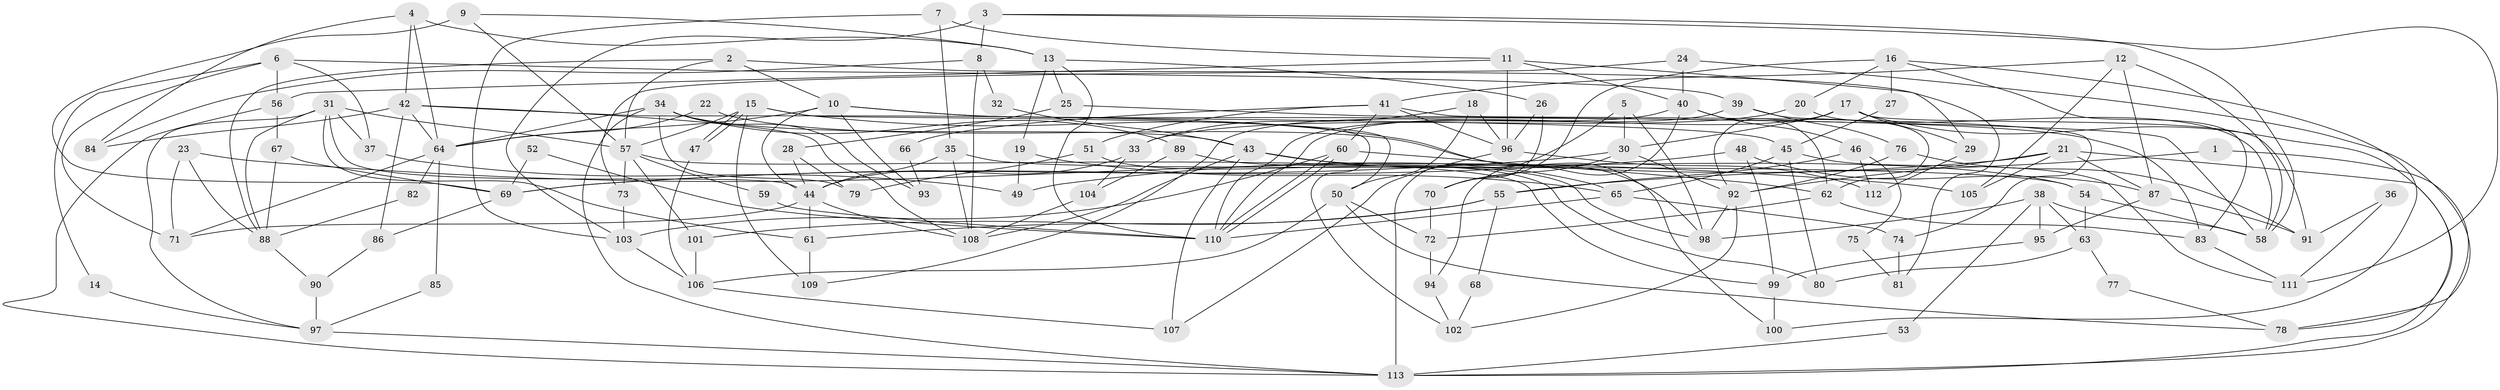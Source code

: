 // Generated by graph-tools (version 1.1) at 2025/15/03/09/25 04:15:09]
// undirected, 113 vertices, 226 edges
graph export_dot {
graph [start="1"]
  node [color=gray90,style=filled];
  1;
  2;
  3;
  4;
  5;
  6;
  7;
  8;
  9;
  10;
  11;
  12;
  13;
  14;
  15;
  16;
  17;
  18;
  19;
  20;
  21;
  22;
  23;
  24;
  25;
  26;
  27;
  28;
  29;
  30;
  31;
  32;
  33;
  34;
  35;
  36;
  37;
  38;
  39;
  40;
  41;
  42;
  43;
  44;
  45;
  46;
  47;
  48;
  49;
  50;
  51;
  52;
  53;
  54;
  55;
  56;
  57;
  58;
  59;
  60;
  61;
  62;
  63;
  64;
  65;
  66;
  67;
  68;
  69;
  70;
  71;
  72;
  73;
  74;
  75;
  76;
  77;
  78;
  79;
  80;
  81;
  82;
  83;
  84;
  85;
  86;
  87;
  88;
  89;
  90;
  91;
  92;
  93;
  94;
  95;
  96;
  97;
  98;
  99;
  100;
  101;
  102;
  103;
  104;
  105;
  106;
  107;
  108;
  109;
  110;
  111;
  112;
  113;
  1 -- 113;
  1 -- 55;
  2 -- 10;
  2 -- 57;
  2 -- 81;
  2 -- 88;
  3 -- 103;
  3 -- 58;
  3 -- 8;
  3 -- 111;
  4 -- 42;
  4 -- 64;
  4 -- 13;
  4 -- 84;
  5 -- 30;
  5 -- 113;
  5 -- 98;
  6 -- 56;
  6 -- 71;
  6 -- 14;
  6 -- 37;
  6 -- 39;
  7 -- 11;
  7 -- 35;
  7 -- 103;
  8 -- 108;
  8 -- 32;
  8 -- 84;
  9 -- 57;
  9 -- 13;
  9 -- 69;
  10 -- 45;
  10 -- 44;
  10 -- 64;
  10 -- 83;
  10 -- 93;
  11 -- 56;
  11 -- 29;
  11 -- 40;
  11 -- 96;
  12 -- 41;
  12 -- 87;
  12 -- 58;
  12 -- 105;
  13 -- 19;
  13 -- 25;
  13 -- 26;
  13 -- 110;
  14 -- 97;
  15 -- 57;
  15 -- 47;
  15 -- 47;
  15 -- 50;
  15 -- 100;
  15 -- 109;
  16 -- 100;
  16 -- 70;
  16 -- 20;
  16 -- 27;
  16 -- 83;
  17 -- 110;
  17 -- 92;
  17 -- 29;
  17 -- 30;
  17 -- 78;
  17 -- 91;
  18 -- 33;
  18 -- 50;
  18 -- 96;
  19 -- 65;
  19 -- 49;
  20 -- 33;
  20 -- 58;
  21 -- 105;
  21 -- 87;
  21 -- 49;
  21 -- 92;
  21 -- 113;
  22 -- 98;
  22 -- 64;
  23 -- 88;
  23 -- 71;
  23 -- 105;
  24 -- 78;
  24 -- 40;
  24 -- 73;
  25 -- 58;
  25 -- 28;
  26 -- 96;
  26 -- 70;
  27 -- 45;
  28 -- 44;
  28 -- 79;
  29 -- 112;
  30 -- 70;
  30 -- 69;
  30 -- 92;
  31 -- 97;
  31 -- 61;
  31 -- 37;
  31 -- 44;
  31 -- 57;
  31 -- 88;
  32 -- 43;
  33 -- 44;
  33 -- 104;
  34 -- 79;
  34 -- 43;
  34 -- 64;
  34 -- 89;
  34 -- 93;
  34 -- 113;
  35 -- 108;
  35 -- 54;
  35 -- 44;
  36 -- 111;
  36 -- 91;
  37 -- 49;
  38 -- 58;
  38 -- 98;
  38 -- 53;
  38 -- 63;
  38 -- 95;
  39 -- 110;
  39 -- 62;
  39 -- 76;
  40 -- 62;
  40 -- 46;
  40 -- 94;
  40 -- 109;
  41 -- 60;
  41 -- 96;
  41 -- 51;
  41 -- 66;
  41 -- 74;
  42 -- 64;
  42 -- 84;
  42 -- 86;
  42 -- 102;
  42 -- 108;
  43 -- 107;
  43 -- 108;
  43 -- 54;
  43 -- 65;
  44 -- 61;
  44 -- 71;
  44 -- 108;
  45 -- 65;
  45 -- 111;
  45 -- 80;
  46 -- 55;
  46 -- 75;
  46 -- 112;
  47 -- 106;
  48 -- 69;
  48 -- 99;
  48 -- 87;
  50 -- 72;
  50 -- 78;
  50 -- 106;
  51 -- 80;
  51 -- 79;
  52 -- 69;
  52 -- 110;
  53 -- 113;
  54 -- 58;
  54 -- 63;
  55 -- 101;
  55 -- 61;
  55 -- 68;
  56 -- 113;
  56 -- 67;
  57 -- 73;
  57 -- 59;
  57 -- 99;
  57 -- 101;
  59 -- 110;
  60 -- 110;
  60 -- 110;
  60 -- 62;
  60 -- 103;
  61 -- 109;
  62 -- 83;
  62 -- 72;
  63 -- 77;
  63 -- 80;
  64 -- 71;
  64 -- 82;
  64 -- 85;
  65 -- 110;
  65 -- 74;
  66 -- 93;
  67 -- 69;
  67 -- 88;
  68 -- 102;
  69 -- 86;
  70 -- 72;
  72 -- 94;
  73 -- 103;
  74 -- 81;
  75 -- 81;
  76 -- 92;
  76 -- 91;
  77 -- 78;
  82 -- 88;
  83 -- 111;
  85 -- 97;
  86 -- 90;
  87 -- 91;
  87 -- 95;
  88 -- 90;
  89 -- 98;
  89 -- 104;
  90 -- 97;
  92 -- 98;
  92 -- 102;
  94 -- 102;
  95 -- 99;
  96 -- 107;
  96 -- 112;
  97 -- 113;
  99 -- 100;
  101 -- 106;
  103 -- 106;
  104 -- 108;
  106 -- 107;
}
